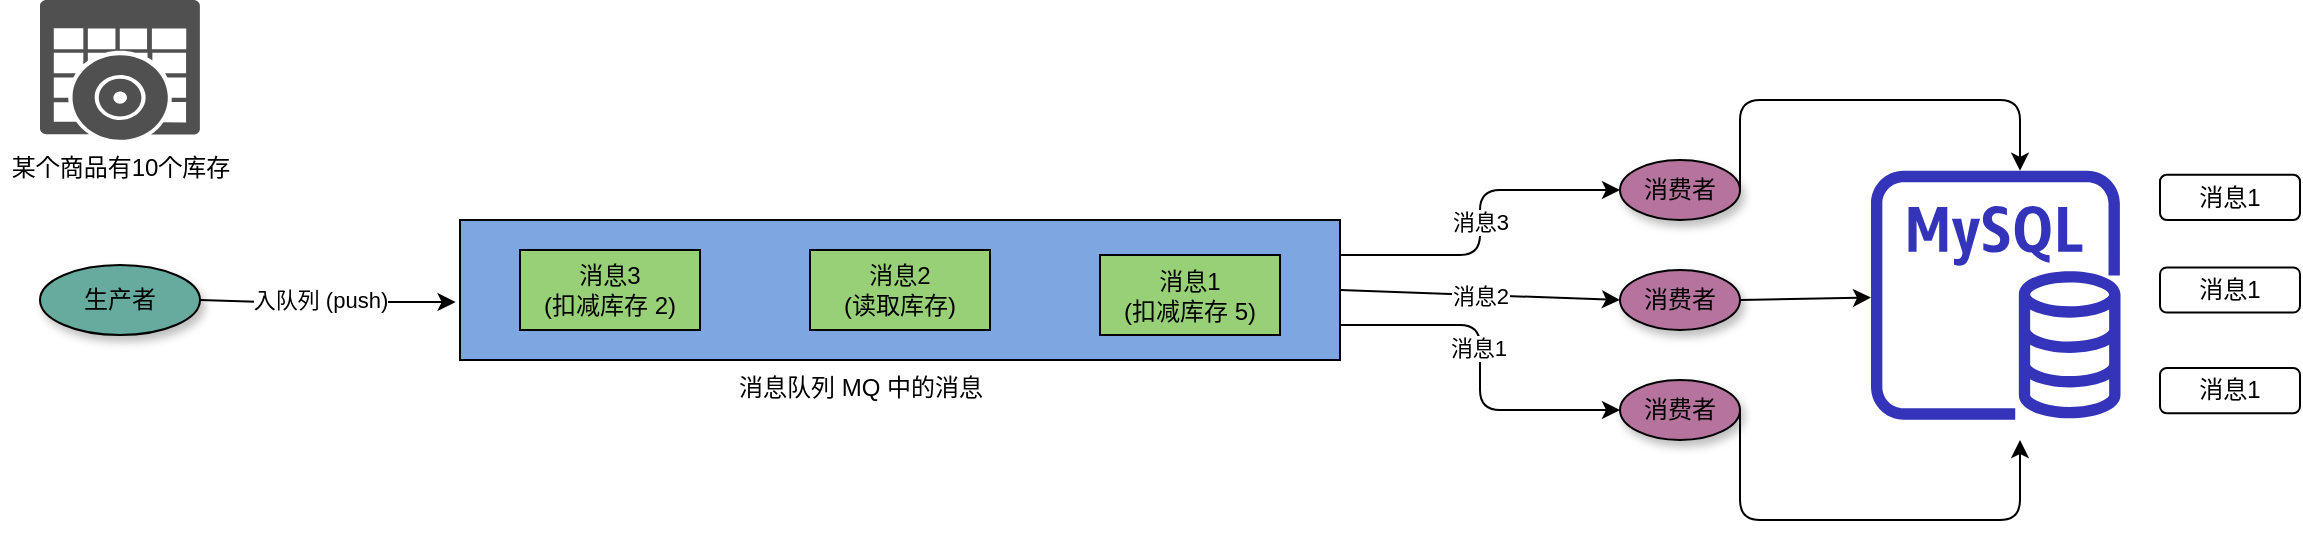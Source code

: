 <mxfile version="14.2.9" type="github">
  <diagram id="h90he7cf4M_aSmbb9c2e" name="Page-1">
    <mxGraphModel dx="1666" dy="771" grid="1" gridSize="10" guides="1" tooltips="1" connect="1" arrows="1" fold="1" page="1" pageScale="1" pageWidth="827" pageHeight="1169" math="0" shadow="0">
      <root>
        <mxCell id="0" />
        <mxCell id="1" parent="0" />
        <mxCell id="xadMABN9VnkCCNK69GoF-1" value="" style="rounded=0;whiteSpace=wrap;html=1;fillColor=#7EA6E0;" vertex="1" parent="1">
          <mxGeometry x="500" y="370" width="440" height="70" as="geometry" />
        </mxCell>
        <mxCell id="xadMABN9VnkCCNK69GoF-2" value="消息队列 MQ&amp;nbsp;中的消息" style="text;html=1;align=center;verticalAlign=middle;resizable=0;points=[];autosize=1;" vertex="1" parent="1">
          <mxGeometry x="630" y="444" width="140" height="20" as="geometry" />
        </mxCell>
        <mxCell id="xadMABN9VnkCCNK69GoF-3" value="" style="shape=table;html=1;whiteSpace=wrap;startSize=0;container=1;collapsible=0;childLayout=tableLayout;fillColor=#97D077;" vertex="1" parent="1">
          <mxGeometry x="530" y="385" width="90" height="40" as="geometry" />
        </mxCell>
        <mxCell id="xadMABN9VnkCCNK69GoF-4" value="" style="shape=partialRectangle;html=1;whiteSpace=wrap;collapsible=0;dropTarget=0;pointerEvents=0;fillColor=none;top=0;left=0;bottom=0;right=0;points=[[0,0.5],[1,0.5]];portConstraint=eastwest;" vertex="1" parent="xadMABN9VnkCCNK69GoF-3">
          <mxGeometry width="90" height="40" as="geometry" />
        </mxCell>
        <mxCell id="xadMABN9VnkCCNK69GoF-5" value="消息3&lt;br&gt;(扣减库存 2)" style="shape=partialRectangle;html=1;whiteSpace=wrap;connectable=0;overflow=hidden;fillColor=none;top=0;left=0;bottom=0;right=0;" vertex="1" parent="xadMABN9VnkCCNK69GoF-4">
          <mxGeometry width="90" height="40" as="geometry" />
        </mxCell>
        <mxCell id="xadMABN9VnkCCNK69GoF-15" value="生产者" style="ellipse;whiteSpace=wrap;html=1;shadow=1;strokeColor=#000000;fillColor=#67AB9F;" vertex="1" parent="1">
          <mxGeometry x="290" y="392.5" width="80" height="35" as="geometry" />
        </mxCell>
        <mxCell id="xadMABN9VnkCCNK69GoF-16" value="" style="endArrow=classic;html=1;entryX=-0.005;entryY=0.629;entryDx=0;entryDy=0;exitX=1;exitY=0.5;exitDx=0;exitDy=0;entryPerimeter=0;" edge="1" parent="1" source="xadMABN9VnkCCNK69GoF-15">
          <mxGeometry relative="1" as="geometry">
            <mxPoint x="261.04" y="408.005" as="sourcePoint" />
            <mxPoint x="497.8" y="411.03" as="targetPoint" />
            <Array as="points">
              <mxPoint x="400" y="411" />
            </Array>
          </mxGeometry>
        </mxCell>
        <mxCell id="xadMABN9VnkCCNK69GoF-17" value="&lt;div style=&quot;text-align: left&quot;&gt;入队列 (push)&lt;/div&gt;" style="edgeLabel;resizable=0;html=1;align=center;verticalAlign=middle;" connectable="0" vertex="1" parent="xadMABN9VnkCCNK69GoF-16">
          <mxGeometry relative="1" as="geometry">
            <mxPoint x="-3.98" y="-1.01" as="offset" />
          </mxGeometry>
        </mxCell>
        <mxCell id="xadMABN9VnkCCNK69GoF-24" value="消费者" style="ellipse;whiteSpace=wrap;html=1;shadow=1;strokeColor=#000000;fillColor=#B5739D;" vertex="1" parent="1">
          <mxGeometry x="1080" y="450" width="60" height="30" as="geometry" />
        </mxCell>
        <mxCell id="xadMABN9VnkCCNK69GoF-27" value="" style="shape=table;html=1;whiteSpace=wrap;startSize=0;container=1;collapsible=0;childLayout=tableLayout;fillColor=#97D077;" vertex="1" parent="1">
          <mxGeometry x="675" y="385" width="90" height="40" as="geometry" />
        </mxCell>
        <mxCell id="xadMABN9VnkCCNK69GoF-28" value="" style="shape=partialRectangle;html=1;whiteSpace=wrap;collapsible=0;dropTarget=0;pointerEvents=0;fillColor=none;top=0;left=0;bottom=0;right=0;points=[[0,0.5],[1,0.5]];portConstraint=eastwest;" vertex="1" parent="xadMABN9VnkCCNK69GoF-27">
          <mxGeometry width="90" height="40" as="geometry" />
        </mxCell>
        <mxCell id="xadMABN9VnkCCNK69GoF-29" value="消息2&lt;br&gt;(读取库存)" style="shape=partialRectangle;html=1;whiteSpace=wrap;connectable=0;overflow=hidden;fillColor=none;top=0;left=0;bottom=0;right=0;" vertex="1" parent="xadMABN9VnkCCNK69GoF-28">
          <mxGeometry width="90" height="40" as="geometry" />
        </mxCell>
        <mxCell id="xadMABN9VnkCCNK69GoF-30" value="" style="shape=table;html=1;whiteSpace=wrap;startSize=0;container=1;collapsible=0;childLayout=tableLayout;fillColor=#97D077;" vertex="1" parent="1">
          <mxGeometry x="820" y="387.5" width="90" height="40" as="geometry" />
        </mxCell>
        <mxCell id="xadMABN9VnkCCNK69GoF-31" value="" style="shape=partialRectangle;html=1;whiteSpace=wrap;collapsible=0;dropTarget=0;pointerEvents=0;fillColor=none;top=0;left=0;bottom=0;right=0;points=[[0,0.5],[1,0.5]];portConstraint=eastwest;" vertex="1" parent="xadMABN9VnkCCNK69GoF-30">
          <mxGeometry width="90" height="40" as="geometry" />
        </mxCell>
        <mxCell id="xadMABN9VnkCCNK69GoF-32" value="消息1&lt;br&gt;(扣减库存 5)" style="shape=partialRectangle;html=1;whiteSpace=wrap;connectable=0;overflow=hidden;fillColor=none;top=0;left=0;bottom=0;right=0;" vertex="1" parent="xadMABN9VnkCCNK69GoF-31">
          <mxGeometry width="90" height="40" as="geometry" />
        </mxCell>
        <mxCell id="xadMABN9VnkCCNK69GoF-34" value="" style="pointerEvents=1;shadow=0;dashed=0;html=1;strokeColor=none;labelPosition=center;verticalLabelPosition=bottom;verticalAlign=top;align=center;fillColor=#505050;shape=mxgraph.mscae.intune.inventory_software" vertex="1" parent="1">
          <mxGeometry x="290" y="260" width="80" height="70" as="geometry" />
        </mxCell>
        <mxCell id="xadMABN9VnkCCNK69GoF-35" value="某个商品有10个库存" style="text;html=1;align=center;verticalAlign=middle;resizable=0;points=[];autosize=1;" vertex="1" parent="1">
          <mxGeometry x="270" y="334" width="120" height="20" as="geometry" />
        </mxCell>
        <mxCell id="xadMABN9VnkCCNK69GoF-36" value="消费者" style="ellipse;whiteSpace=wrap;html=1;shadow=1;strokeColor=#000000;fillColor=#B5739D;" vertex="1" parent="1">
          <mxGeometry x="1080" y="395" width="60" height="30" as="geometry" />
        </mxCell>
        <mxCell id="xadMABN9VnkCCNK69GoF-37" value="消费者" style="ellipse;whiteSpace=wrap;html=1;shadow=1;strokeColor=#000000;fillColor=#B5739D;" vertex="1" parent="1">
          <mxGeometry x="1080" y="340" width="60" height="30" as="geometry" />
        </mxCell>
        <mxCell id="xadMABN9VnkCCNK69GoF-40" value="消息3" style="edgeStyle=elbowEdgeStyle;elbow=vertical;endArrow=classic;html=1;entryX=0;entryY=0.5;entryDx=0;entryDy=0;exitX=1;exitY=0.25;exitDx=0;exitDy=0;" edge="1" parent="1" source="xadMABN9VnkCCNK69GoF-1" target="xadMABN9VnkCCNK69GoF-37">
          <mxGeometry width="50" height="50" relative="1" as="geometry">
            <mxPoint x="980" y="350" as="sourcePoint" />
            <mxPoint x="990" y="330" as="targetPoint" />
          </mxGeometry>
        </mxCell>
        <mxCell id="xadMABN9VnkCCNK69GoF-42" value="" style="edgeStyle=elbowEdgeStyle;elbow=horizontal;endArrow=classic;html=1;exitX=1;exitY=0.75;exitDx=0;exitDy=0;entryX=0;entryY=0.5;entryDx=0;entryDy=0;" edge="1" parent="1" source="xadMABN9VnkCCNK69GoF-1" target="xadMABN9VnkCCNK69GoF-24">
          <mxGeometry width="50" height="50" relative="1" as="geometry">
            <mxPoint x="740" y="560" as="sourcePoint" />
            <mxPoint x="790" y="510" as="targetPoint" />
          </mxGeometry>
        </mxCell>
        <mxCell id="xadMABN9VnkCCNK69GoF-48" value="消息1" style="edgeLabel;html=1;align=center;verticalAlign=middle;resizable=0;points=[];" vertex="1" connectable="0" parent="xadMABN9VnkCCNK69GoF-42">
          <mxGeometry x="-0.107" y="-1" relative="1" as="geometry">
            <mxPoint as="offset" />
          </mxGeometry>
        </mxCell>
        <mxCell id="xadMABN9VnkCCNK69GoF-46" value="" style="endArrow=classic;html=1;exitX=1;exitY=0.5;exitDx=0;exitDy=0;entryX=0;entryY=0.5;entryDx=0;entryDy=0;" edge="1" parent="1" source="xadMABN9VnkCCNK69GoF-1" target="xadMABN9VnkCCNK69GoF-36">
          <mxGeometry relative="1" as="geometry">
            <mxPoint x="720" y="530" as="sourcePoint" />
            <mxPoint x="820" y="530" as="targetPoint" />
          </mxGeometry>
        </mxCell>
        <mxCell id="xadMABN9VnkCCNK69GoF-47" value="消息2" style="edgeLabel;resizable=0;html=1;align=center;verticalAlign=middle;" connectable="0" vertex="1" parent="xadMABN9VnkCCNK69GoF-46">
          <mxGeometry relative="1" as="geometry" />
        </mxCell>
        <mxCell id="xadMABN9VnkCCNK69GoF-49" value="" style="outlineConnect=0;fontColor=#232F3E;gradientColor=none;fillColor=#3334B9;strokeColor=none;dashed=0;verticalLabelPosition=bottom;verticalAlign=top;align=center;html=1;fontSize=12;fontStyle=0;aspect=fixed;pointerEvents=1;shape=mxgraph.aws4.rds_mysql_instance;" vertex="1" parent="1">
          <mxGeometry x="1205.5" y="345.25" width="124.75" height="124.75" as="geometry" />
        </mxCell>
        <mxCell id="xadMABN9VnkCCNK69GoF-51" value="消息1" style="rounded=1;whiteSpace=wrap;html=1;" vertex="1" parent="1">
          <mxGeometry x="1350" y="347.38" width="70" height="22.62" as="geometry" />
        </mxCell>
        <mxCell id="xadMABN9VnkCCNK69GoF-56" value="消息1" style="rounded=1;whiteSpace=wrap;html=1;" vertex="1" parent="1">
          <mxGeometry x="1350" y="444" width="70" height="22.62" as="geometry" />
        </mxCell>
        <mxCell id="xadMABN9VnkCCNK69GoF-57" value="消息1" style="rounded=1;whiteSpace=wrap;html=1;" vertex="1" parent="1">
          <mxGeometry x="1350" y="393.69" width="70" height="22.62" as="geometry" />
        </mxCell>
        <mxCell id="xadMABN9VnkCCNK69GoF-59" value="" style="edgeStyle=elbowEdgeStyle;elbow=vertical;endArrow=classic;html=1;exitX=1;exitY=0.5;exitDx=0;exitDy=0;" edge="1" parent="1" source="xadMABN9VnkCCNK69GoF-37" target="xadMABN9VnkCCNK69GoF-49">
          <mxGeometry width="50" height="50" relative="1" as="geometry">
            <mxPoint x="740" y="560" as="sourcePoint" />
            <mxPoint x="790" y="510" as="targetPoint" />
            <Array as="points">
              <mxPoint x="1280" y="310" />
            </Array>
          </mxGeometry>
        </mxCell>
        <mxCell id="xadMABN9VnkCCNK69GoF-60" value="" style="edgeStyle=elbowEdgeStyle;elbow=vertical;endArrow=classic;html=1;exitX=1;exitY=0.5;exitDx=0;exitDy=0;" edge="1" parent="1" source="xadMABN9VnkCCNK69GoF-24">
          <mxGeometry width="50" height="50" relative="1" as="geometry">
            <mxPoint x="740" y="560" as="sourcePoint" />
            <mxPoint x="1280" y="480" as="targetPoint" />
            <Array as="points">
              <mxPoint x="1270" y="520" />
              <mxPoint x="1280" y="510" />
              <mxPoint x="1210" y="500" />
            </Array>
          </mxGeometry>
        </mxCell>
        <mxCell id="xadMABN9VnkCCNK69GoF-61" value="" style="endArrow=classic;html=1;exitX=1;exitY=0.5;exitDx=0;exitDy=0;" edge="1" parent="1" source="xadMABN9VnkCCNK69GoF-36" target="xadMABN9VnkCCNK69GoF-49">
          <mxGeometry width="50" height="50" relative="1" as="geometry">
            <mxPoint x="740" y="560" as="sourcePoint" />
            <mxPoint x="790" y="510" as="targetPoint" />
          </mxGeometry>
        </mxCell>
      </root>
    </mxGraphModel>
  </diagram>
</mxfile>
